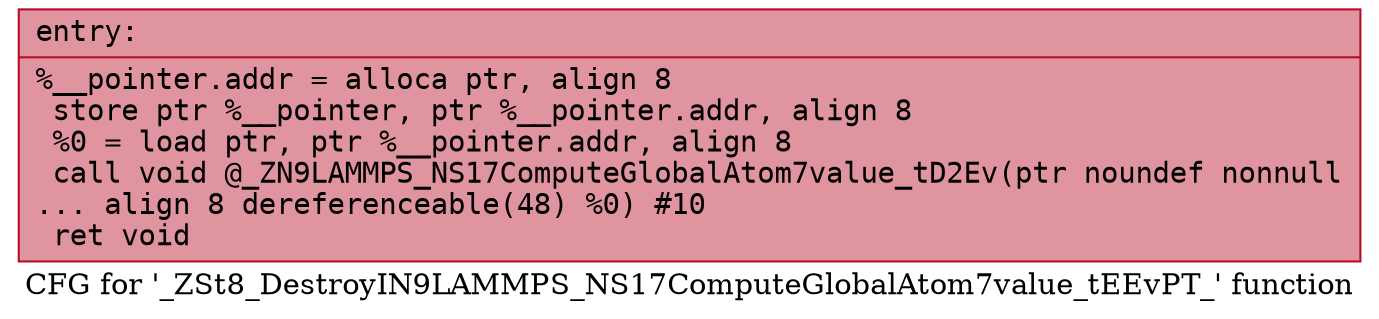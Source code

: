 digraph "CFG for '_ZSt8_DestroyIN9LAMMPS_NS17ComputeGlobalAtom7value_tEEvPT_' function" {
	label="CFG for '_ZSt8_DestroyIN9LAMMPS_NS17ComputeGlobalAtom7value_tEEvPT_' function";

	Node0x56131ebe6860 [shape=record,color="#b70d28ff", style=filled, fillcolor="#b70d2870" fontname="Courier",label="{entry:\l|  %__pointer.addr = alloca ptr, align 8\l  store ptr %__pointer, ptr %__pointer.addr, align 8\l  %0 = load ptr, ptr %__pointer.addr, align 8\l  call void @_ZN9LAMMPS_NS17ComputeGlobalAtom7value_tD2Ev(ptr noundef nonnull\l... align 8 dereferenceable(48) %0) #10\l  ret void\l}"];
}
